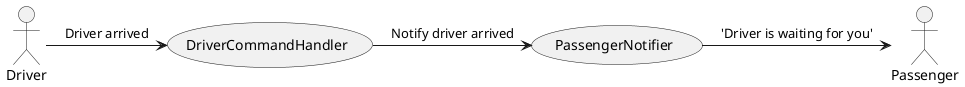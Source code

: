 ﻿@startuml
actor Passenger
actor Driver

usecase PassengerNotifier
usecase DriverCommandHandler

Driver -> DriverCommandHandler : "Driver arrived"
DriverCommandHandler -> PassengerNotifier : "Notify driver arrived"
PassengerNotifier -> Passenger : "'Driver is waiting for you'"

@enduml